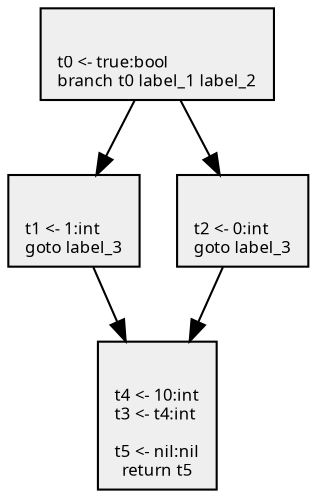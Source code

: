 digraph {
    rankdir=TD; ordering=out;
    color="#efefef";
    node[shape=box style=filled fontsize=8 fontname="Verdana" fillcolor="#efefef"];
    edge[fontsize=8 fontname="Verdana"];
	1 [label="\l\lt1 <- 1:int\lgoto label_3"]
	2 [label="\l\lt2 <- 0:int\lgoto label_3"]
	3 [label="\l\lt4 <- 10:int\lt3 <- t4:int\l\lt5 <- nil:nil\lreturn t5"]
	0 [label="\l\lt0 <- true:bool\lbranch t0 label_1 label_2"]
	1->3
	2->3
	0->1
	0->2
}